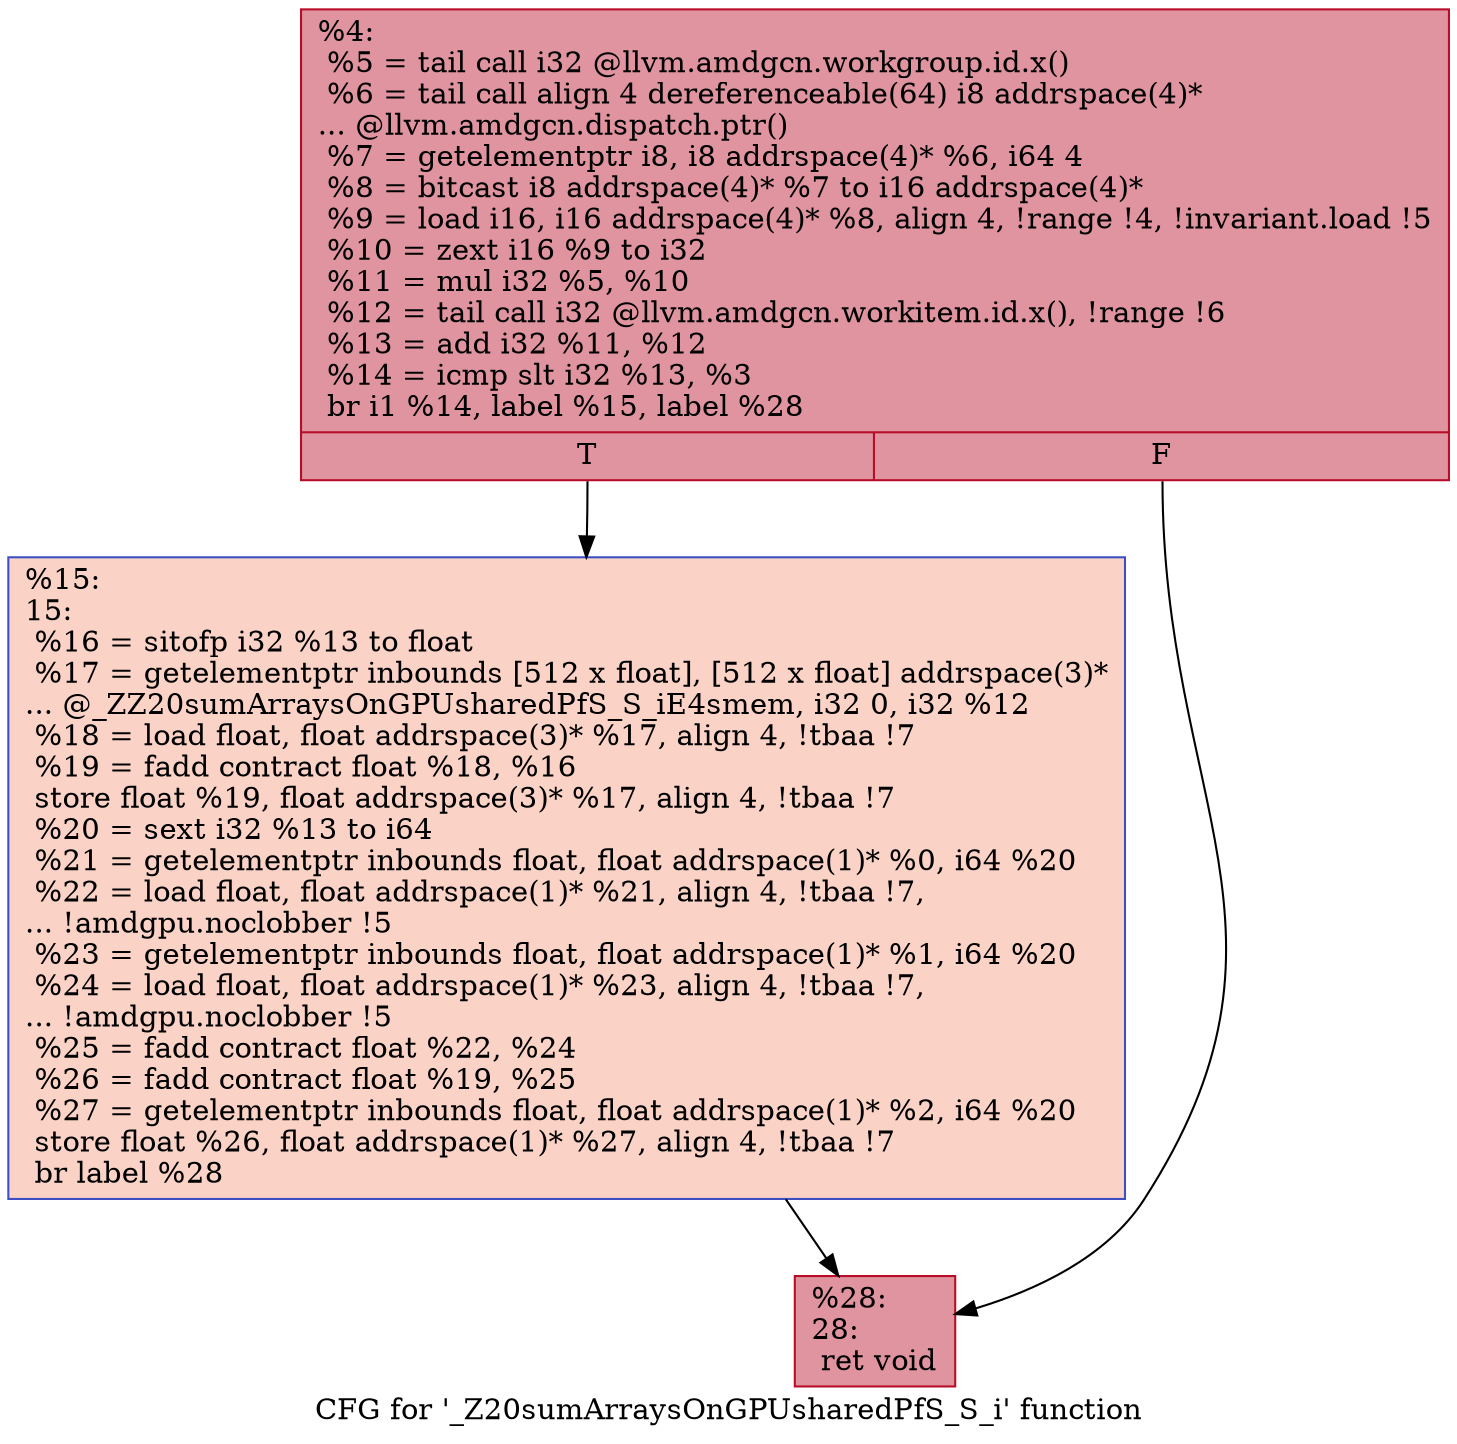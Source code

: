digraph "CFG for '_Z20sumArraysOnGPUsharedPfS_S_i' function" {
	label="CFG for '_Z20sumArraysOnGPUsharedPfS_S_i' function";

	Node0x4a63e20 [shape=record,color="#b70d28ff", style=filled, fillcolor="#b70d2870",label="{%4:\l  %5 = tail call i32 @llvm.amdgcn.workgroup.id.x()\l  %6 = tail call align 4 dereferenceable(64) i8 addrspace(4)*\l... @llvm.amdgcn.dispatch.ptr()\l  %7 = getelementptr i8, i8 addrspace(4)* %6, i64 4\l  %8 = bitcast i8 addrspace(4)* %7 to i16 addrspace(4)*\l  %9 = load i16, i16 addrspace(4)* %8, align 4, !range !4, !invariant.load !5\l  %10 = zext i16 %9 to i32\l  %11 = mul i32 %5, %10\l  %12 = tail call i32 @llvm.amdgcn.workitem.id.x(), !range !6\l  %13 = add i32 %11, %12\l  %14 = icmp slt i32 %13, %3\l  br i1 %14, label %15, label %28\l|{<s0>T|<s1>F}}"];
	Node0x4a63e20:s0 -> Node0x4a65d30;
	Node0x4a63e20:s1 -> Node0x4a65dc0;
	Node0x4a65d30 [shape=record,color="#3d50c3ff", style=filled, fillcolor="#f59c7d70",label="{%15:\l15:                                               \l  %16 = sitofp i32 %13 to float\l  %17 = getelementptr inbounds [512 x float], [512 x float] addrspace(3)*\l... @_ZZ20sumArraysOnGPUsharedPfS_S_iE4smem, i32 0, i32 %12\l  %18 = load float, float addrspace(3)* %17, align 4, !tbaa !7\l  %19 = fadd contract float %18, %16\l  store float %19, float addrspace(3)* %17, align 4, !tbaa !7\l  %20 = sext i32 %13 to i64\l  %21 = getelementptr inbounds float, float addrspace(1)* %0, i64 %20\l  %22 = load float, float addrspace(1)* %21, align 4, !tbaa !7,\l... !amdgpu.noclobber !5\l  %23 = getelementptr inbounds float, float addrspace(1)* %1, i64 %20\l  %24 = load float, float addrspace(1)* %23, align 4, !tbaa !7,\l... !amdgpu.noclobber !5\l  %25 = fadd contract float %22, %24\l  %26 = fadd contract float %19, %25\l  %27 = getelementptr inbounds float, float addrspace(1)* %2, i64 %20\l  store float %26, float addrspace(1)* %27, align 4, !tbaa !7\l  br label %28\l}"];
	Node0x4a65d30 -> Node0x4a65dc0;
	Node0x4a65dc0 [shape=record,color="#b70d28ff", style=filled, fillcolor="#b70d2870",label="{%28:\l28:                                               \l  ret void\l}"];
}
